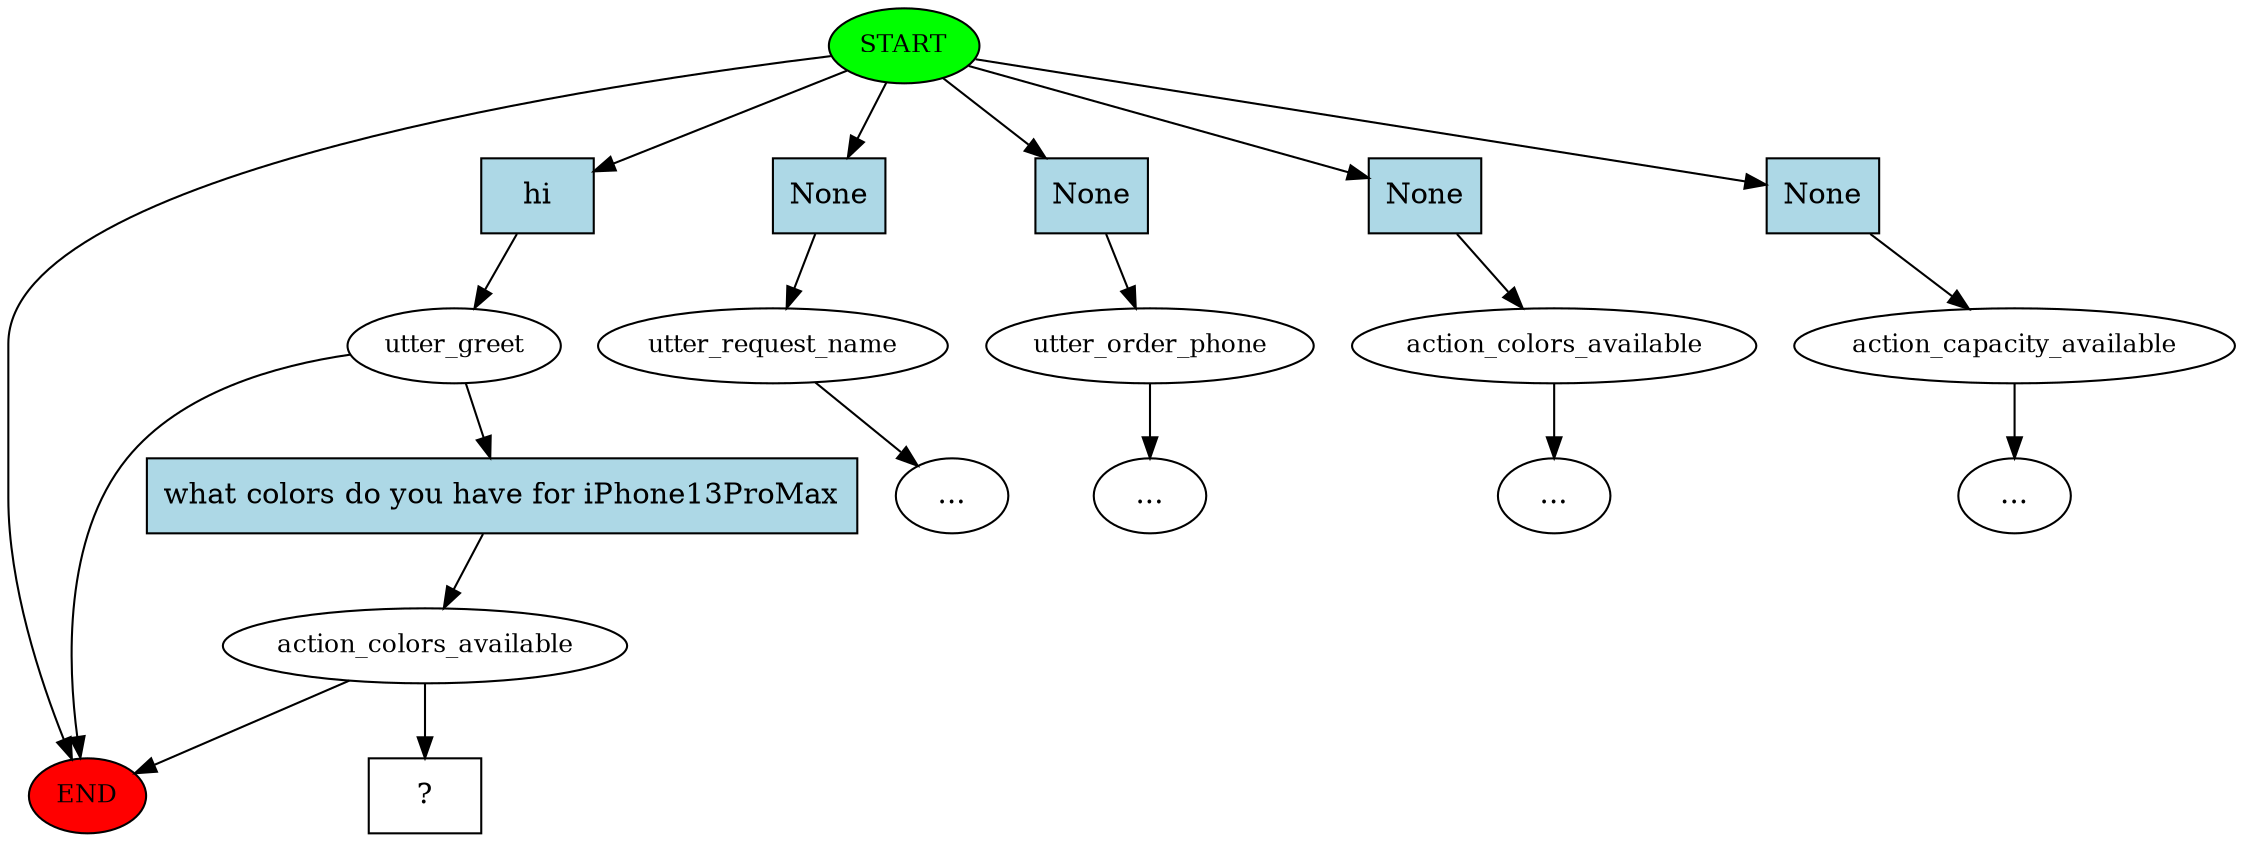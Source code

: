 digraph  {
0 [class="start active", fillcolor=green, fontsize=12, label=START, style=filled];
"-1" [class=end, fillcolor=red, fontsize=12, label=END, style=filled];
1 [class=active, fontsize=12, label=utter_greet];
2 [class="", fontsize=12, label=utter_request_name];
"-3" [class=ellipsis, label="..."];
3 [class="", fontsize=12, label=utter_order_phone];
"-4" [class=ellipsis, label="..."];
4 [class="", fontsize=12, label=action_colors_available];
"-5" [class=ellipsis, label="..."];
5 [class="", fontsize=12, label=action_capacity_available];
"-6" [class=ellipsis, label="..."];
7 [class=active, fontsize=12, label=action_colors_available];
8 [class="intent dashed active", label="  ?  ", shape=rect];
26 [class="intent active", fillcolor=lightblue, label=hi, shape=rect, style=filled];
27 [class=intent, fillcolor=lightblue, label=None, shape=rect, style=filled];
28 [class=intent, fillcolor=lightblue, label=None, shape=rect, style=filled];
29 [class=intent, fillcolor=lightblue, label=None, shape=rect, style=filled];
30 [class=intent, fillcolor=lightblue, label=None, shape=rect, style=filled];
31 [class="intent active", fillcolor=lightblue, label="what colors do you have for iPhone13ProMax", shape=rect, style=filled];
0 -> "-1"  [class="", key=NONE, label=""];
0 -> 26  [class=active, key=0];
0 -> 27  [class="", key=0];
0 -> 28  [class="", key=0];
0 -> 29  [class="", key=0];
0 -> 30  [class="", key=0];
1 -> "-1"  [class="", key=NONE, label=""];
1 -> 31  [class=active, key=0];
2 -> "-3"  [class="", key=NONE, label=""];
3 -> "-4"  [class="", key=NONE, label=""];
4 -> "-5"  [class="", key=NONE, label=""];
5 -> "-6"  [class="", key=NONE, label=""];
7 -> 8  [class=active, key=NONE, label=""];
7 -> "-1"  [class="", key=NONE, label=""];
26 -> 1  [class=active, key=0];
27 -> 2  [class="", key=0];
28 -> 3  [class="", key=0];
29 -> 4  [class="", key=0];
30 -> 5  [class="", key=0];
31 -> 7  [class=active, key=0];
}
